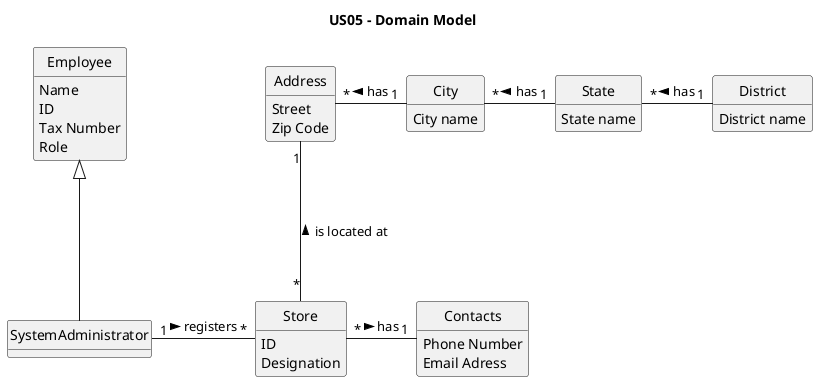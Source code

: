 @startuml

title US05 - Domain Model

skinparam groupInheritance 2
skinparam monochrome true
skinparam packageStyle rectangle
skinparam shadowing false
skinparam classAttributeIconSize 0
hide circle
hide methods

class SystemAdministrator

class Address

class State

class District

class City

class Contacts

class Store

class SystemAdministrator {

}

class Employee {
    Name
    ID
    Tax Number
    Role
}

class Contacts {
    Phone Number
    Email Adress
}

class Store {
    ID
    Designation
}

class State {
    State name
}

class District {
    District name
}

class City {
    City name
}

class Address {
    Street
    Zip Code
}

Store "*" -up-- "1" Address: is located at >
Store "*" -right-- "1" Contacts: has >
SystemAdministrator "1" -right-- "*" Store: registers >
District "1" -left-- "*" State : has >
State "1" -left-- "*" City : has >
City "1" -left-- "*" Address : has >

Employee <|--- SystemAdministrator

@enduml